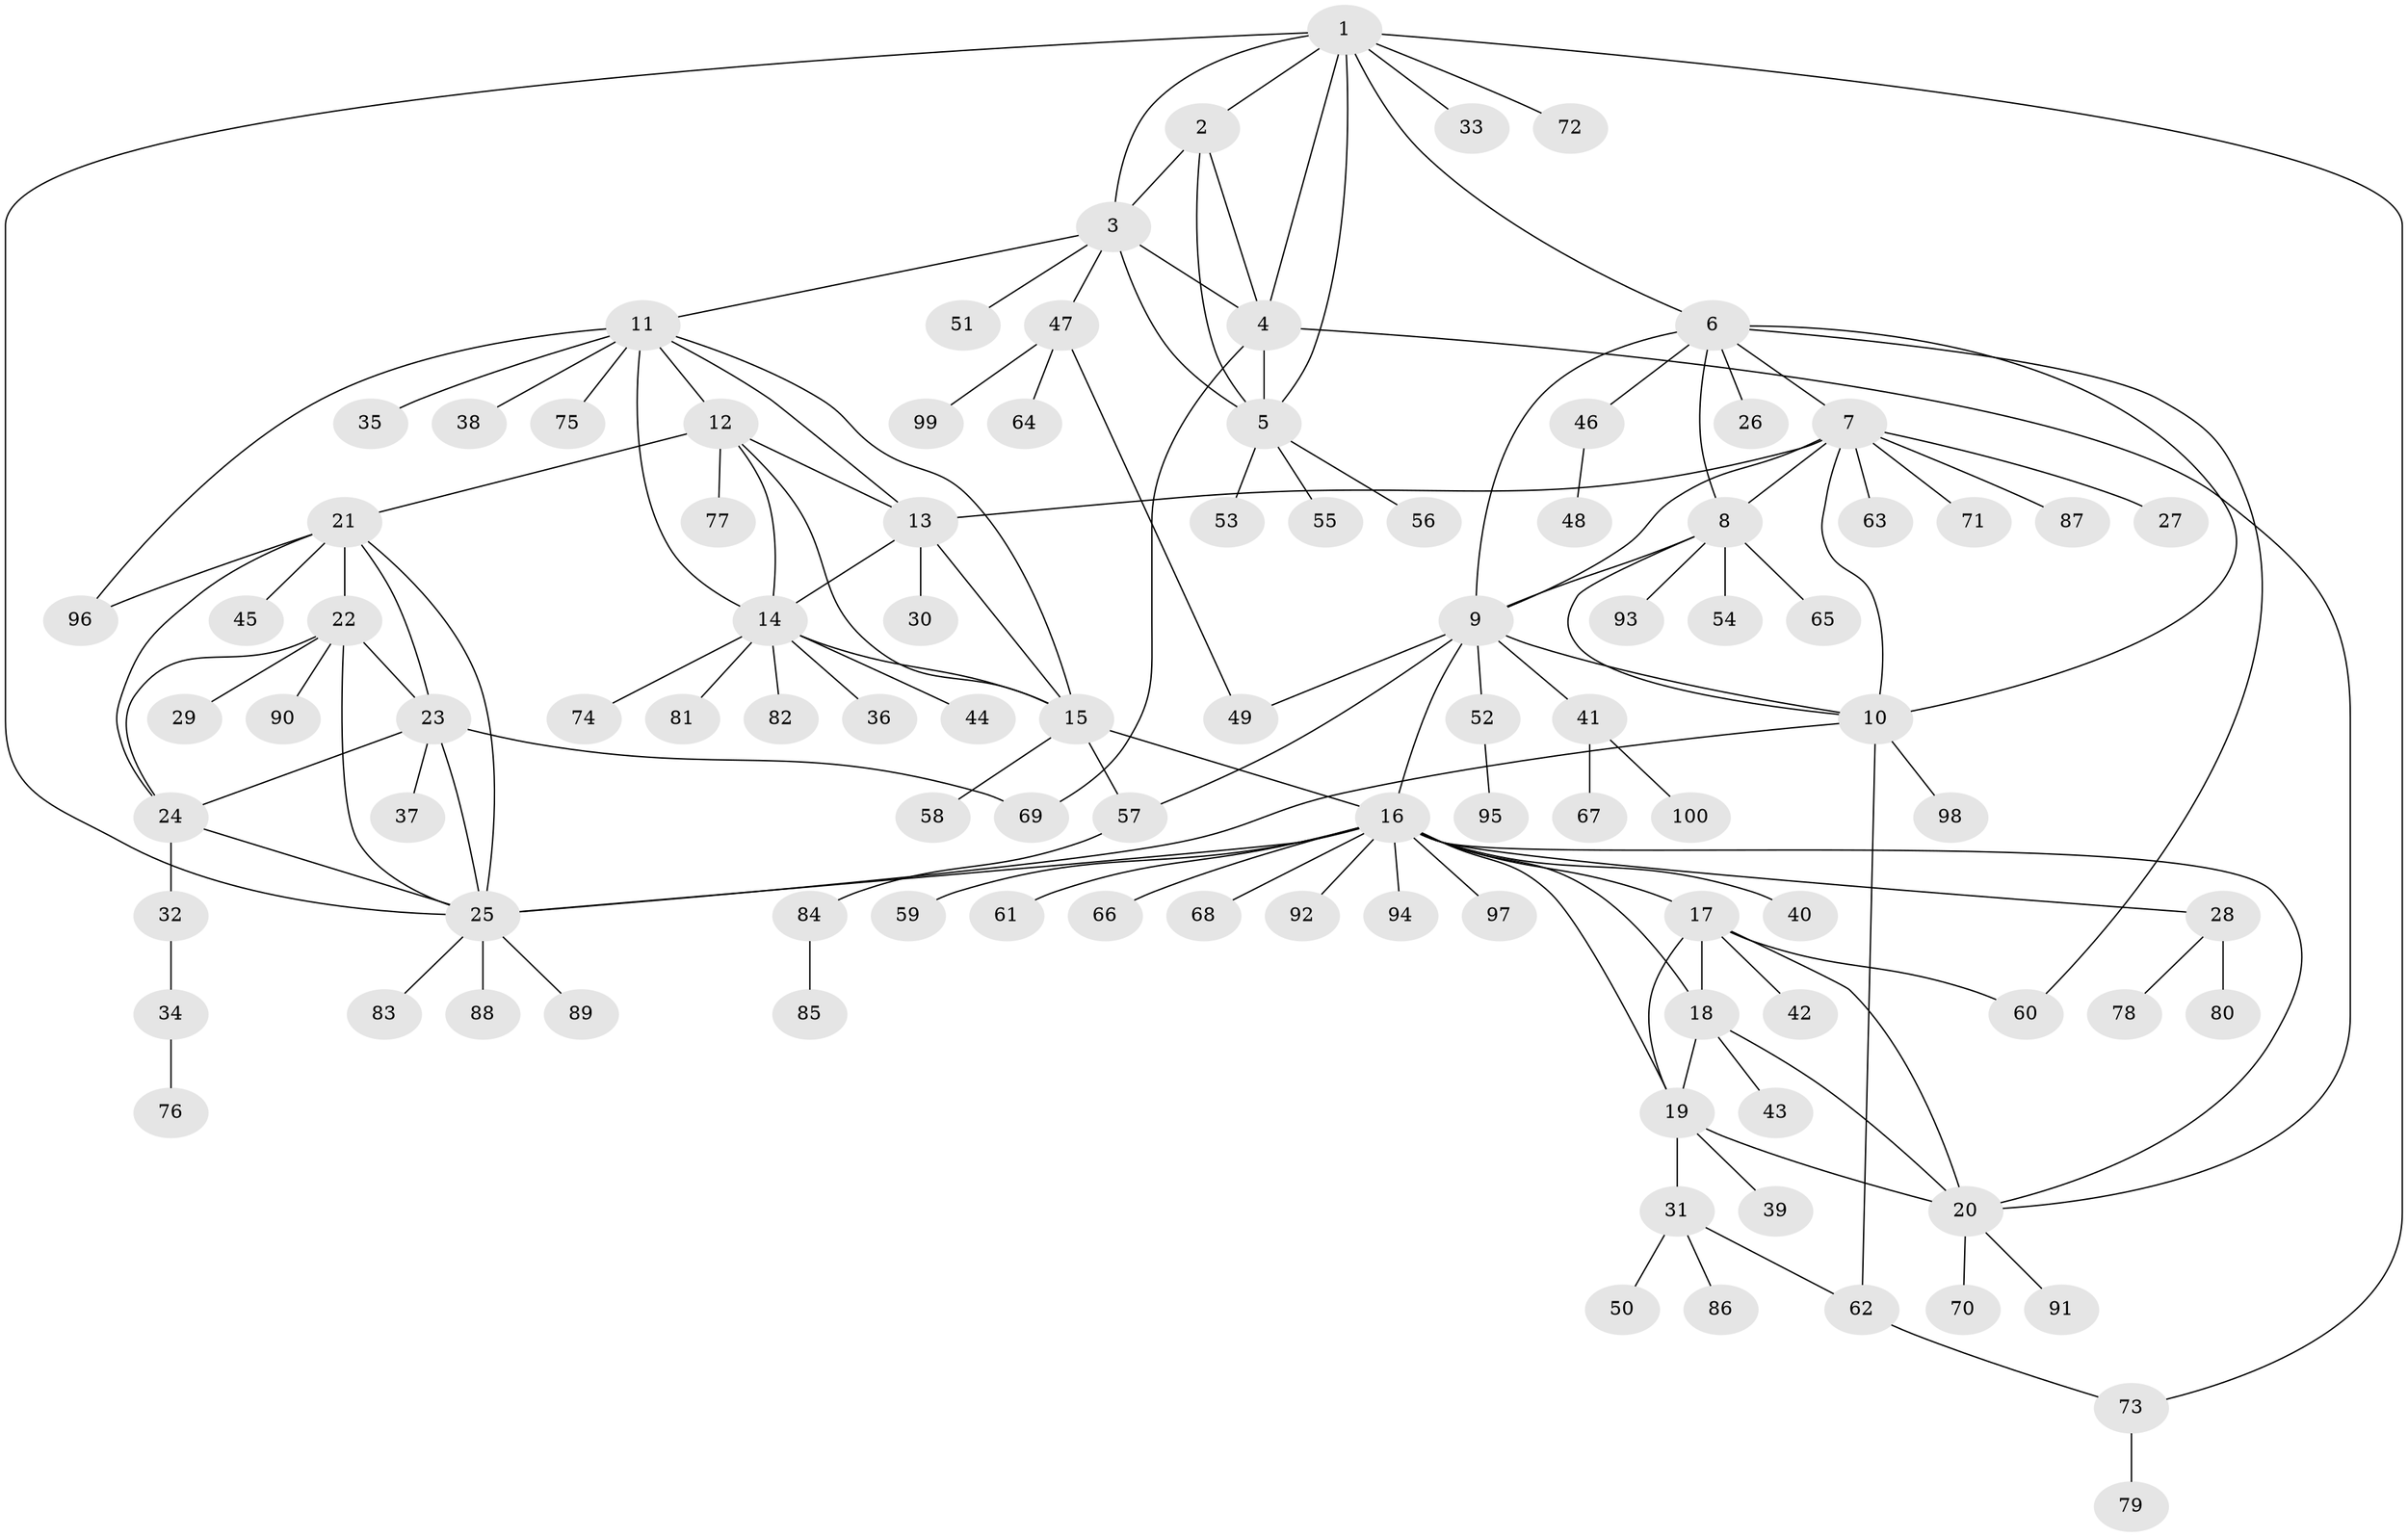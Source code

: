 // Generated by graph-tools (version 1.1) at 2025/37/03/09/25 02:37:32]
// undirected, 100 vertices, 142 edges
graph export_dot {
graph [start="1"]
  node [color=gray90,style=filled];
  1;
  2;
  3;
  4;
  5;
  6;
  7;
  8;
  9;
  10;
  11;
  12;
  13;
  14;
  15;
  16;
  17;
  18;
  19;
  20;
  21;
  22;
  23;
  24;
  25;
  26;
  27;
  28;
  29;
  30;
  31;
  32;
  33;
  34;
  35;
  36;
  37;
  38;
  39;
  40;
  41;
  42;
  43;
  44;
  45;
  46;
  47;
  48;
  49;
  50;
  51;
  52;
  53;
  54;
  55;
  56;
  57;
  58;
  59;
  60;
  61;
  62;
  63;
  64;
  65;
  66;
  67;
  68;
  69;
  70;
  71;
  72;
  73;
  74;
  75;
  76;
  77;
  78;
  79;
  80;
  81;
  82;
  83;
  84;
  85;
  86;
  87;
  88;
  89;
  90;
  91;
  92;
  93;
  94;
  95;
  96;
  97;
  98;
  99;
  100;
  1 -- 2;
  1 -- 3;
  1 -- 4;
  1 -- 5;
  1 -- 6;
  1 -- 25;
  1 -- 33;
  1 -- 72;
  1 -- 73;
  2 -- 3;
  2 -- 4;
  2 -- 5;
  3 -- 4;
  3 -- 5;
  3 -- 11;
  3 -- 47;
  3 -- 51;
  4 -- 5;
  4 -- 20;
  4 -- 69;
  5 -- 53;
  5 -- 55;
  5 -- 56;
  6 -- 7;
  6 -- 8;
  6 -- 9;
  6 -- 10;
  6 -- 26;
  6 -- 46;
  6 -- 60;
  7 -- 8;
  7 -- 9;
  7 -- 10;
  7 -- 13;
  7 -- 27;
  7 -- 63;
  7 -- 71;
  7 -- 87;
  8 -- 9;
  8 -- 10;
  8 -- 54;
  8 -- 65;
  8 -- 93;
  9 -- 10;
  9 -- 16;
  9 -- 41;
  9 -- 49;
  9 -- 52;
  9 -- 57;
  10 -- 25;
  10 -- 62;
  10 -- 98;
  11 -- 12;
  11 -- 13;
  11 -- 14;
  11 -- 15;
  11 -- 35;
  11 -- 38;
  11 -- 75;
  11 -- 96;
  12 -- 13;
  12 -- 14;
  12 -- 15;
  12 -- 21;
  12 -- 77;
  13 -- 14;
  13 -- 15;
  13 -- 30;
  14 -- 15;
  14 -- 36;
  14 -- 44;
  14 -- 74;
  14 -- 81;
  14 -- 82;
  15 -- 16;
  15 -- 57;
  15 -- 58;
  16 -- 17;
  16 -- 18;
  16 -- 19;
  16 -- 20;
  16 -- 25;
  16 -- 28;
  16 -- 40;
  16 -- 59;
  16 -- 61;
  16 -- 66;
  16 -- 68;
  16 -- 92;
  16 -- 94;
  16 -- 97;
  17 -- 18;
  17 -- 19;
  17 -- 20;
  17 -- 42;
  17 -- 60;
  18 -- 19;
  18 -- 20;
  18 -- 43;
  19 -- 20;
  19 -- 31;
  19 -- 39;
  20 -- 70;
  20 -- 91;
  21 -- 22;
  21 -- 23;
  21 -- 24;
  21 -- 25;
  21 -- 45;
  21 -- 96;
  22 -- 23;
  22 -- 24;
  22 -- 25;
  22 -- 29;
  22 -- 90;
  23 -- 24;
  23 -- 25;
  23 -- 37;
  23 -- 69;
  24 -- 25;
  24 -- 32;
  25 -- 83;
  25 -- 88;
  25 -- 89;
  28 -- 78;
  28 -- 80;
  31 -- 50;
  31 -- 62;
  31 -- 86;
  32 -- 34;
  34 -- 76;
  41 -- 67;
  41 -- 100;
  46 -- 48;
  47 -- 49;
  47 -- 64;
  47 -- 99;
  52 -- 95;
  57 -- 84;
  62 -- 73;
  73 -- 79;
  84 -- 85;
}
